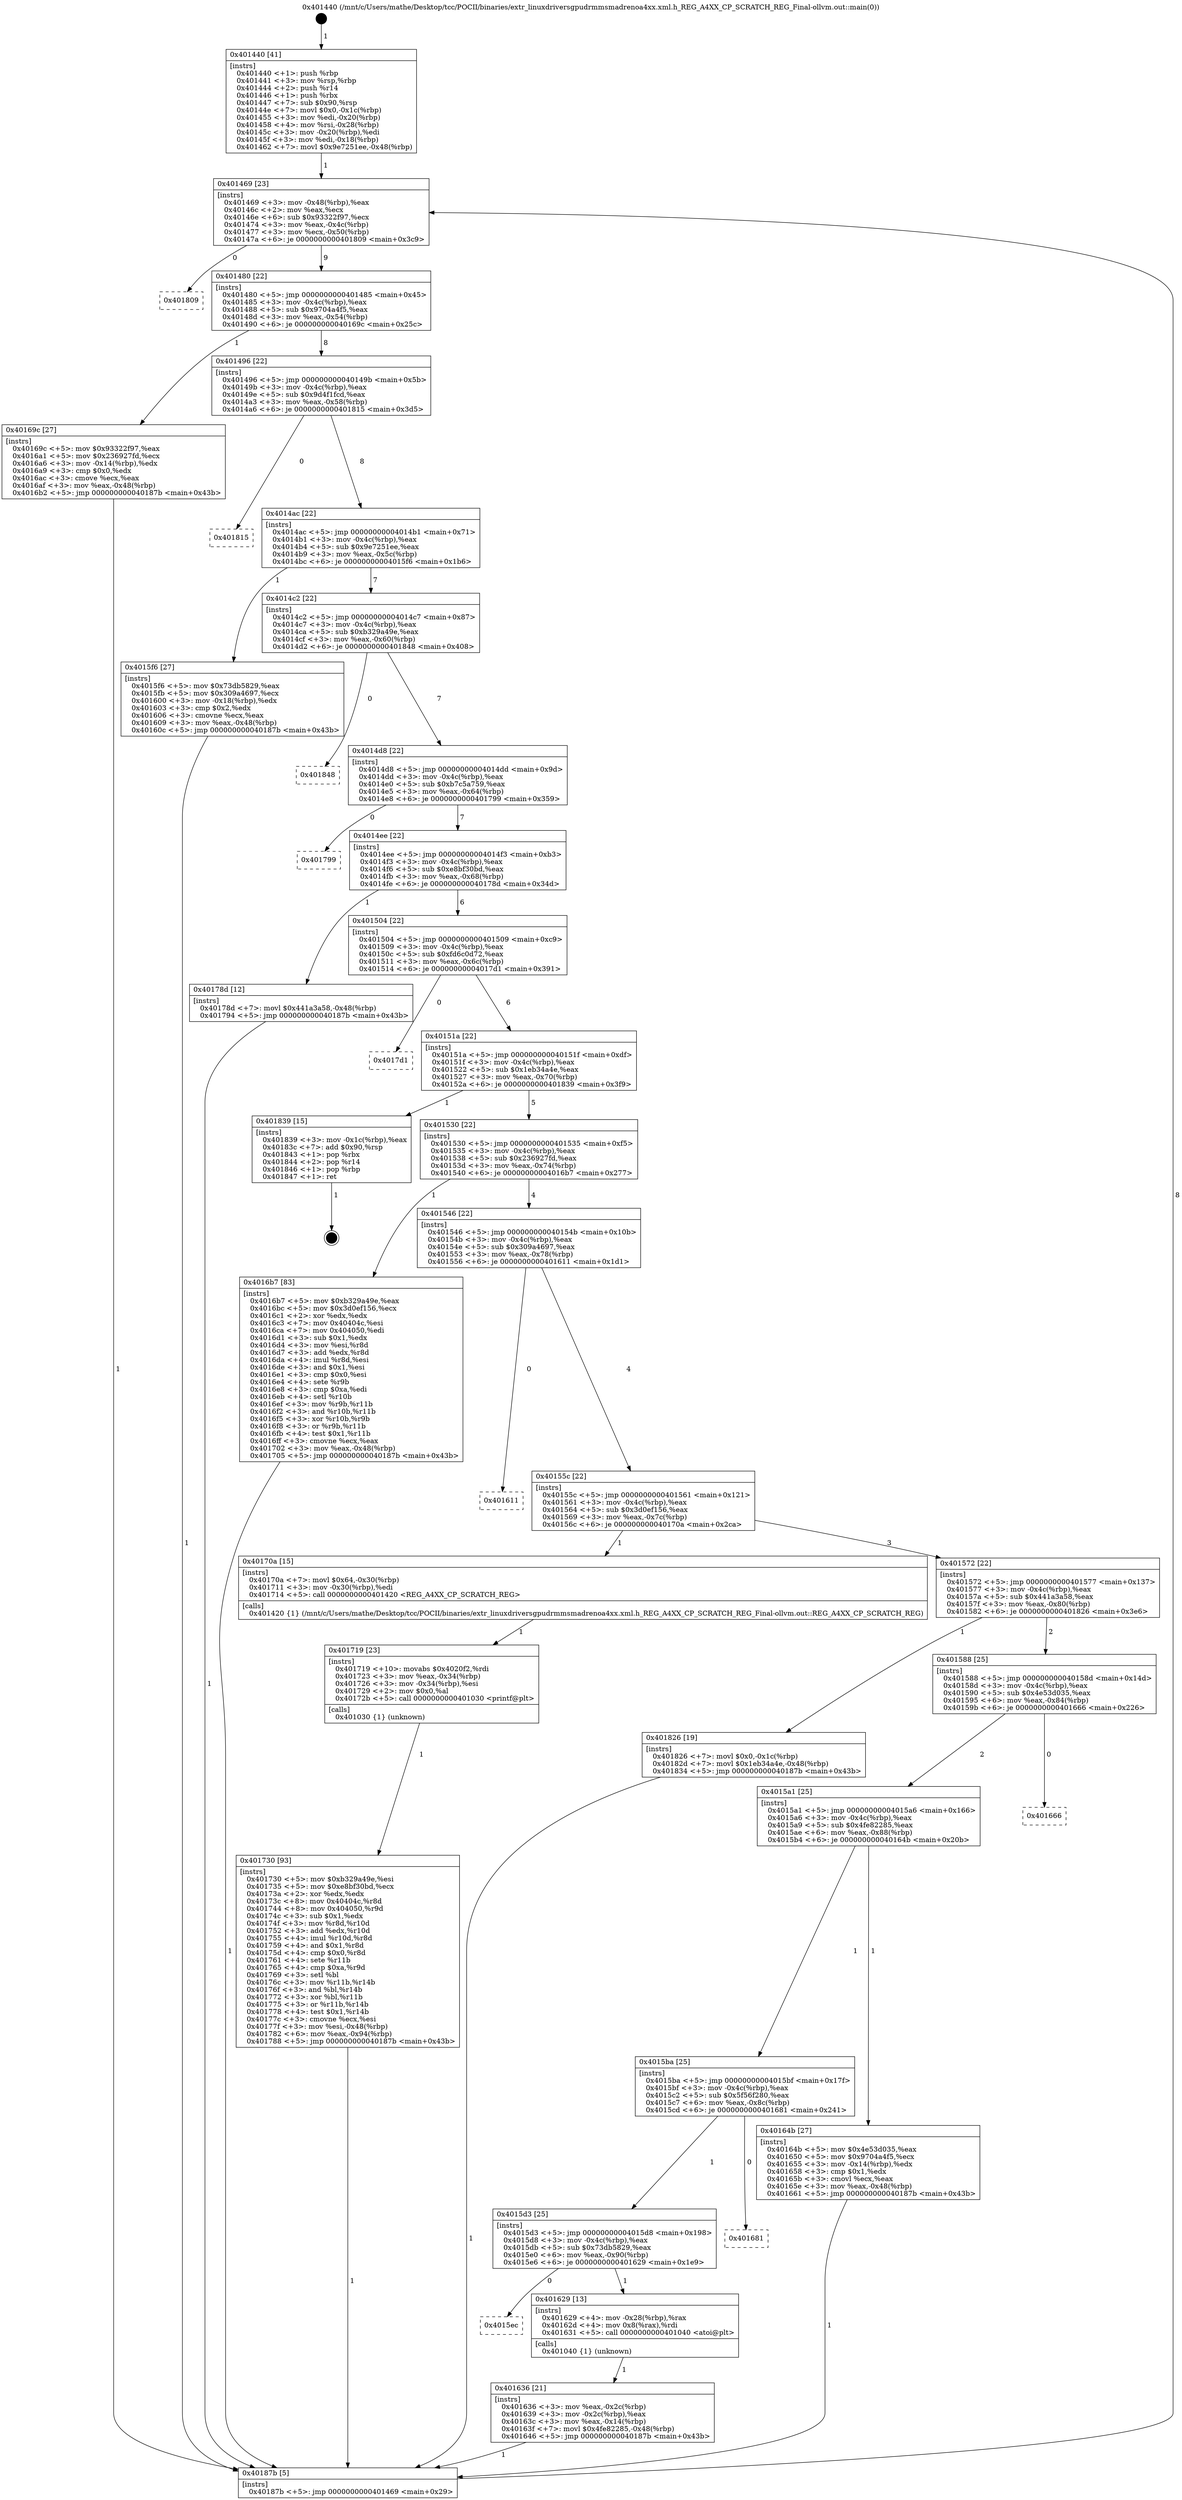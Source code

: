 digraph "0x401440" {
  label = "0x401440 (/mnt/c/Users/mathe/Desktop/tcc/POCII/binaries/extr_linuxdriversgpudrmmsmadrenoa4xx.xml.h_REG_A4XX_CP_SCRATCH_REG_Final-ollvm.out::main(0))"
  labelloc = "t"
  node[shape=record]

  Entry [label="",width=0.3,height=0.3,shape=circle,fillcolor=black,style=filled]
  "0x401469" [label="{
     0x401469 [23]\l
     | [instrs]\l
     &nbsp;&nbsp;0x401469 \<+3\>: mov -0x48(%rbp),%eax\l
     &nbsp;&nbsp;0x40146c \<+2\>: mov %eax,%ecx\l
     &nbsp;&nbsp;0x40146e \<+6\>: sub $0x93322f97,%ecx\l
     &nbsp;&nbsp;0x401474 \<+3\>: mov %eax,-0x4c(%rbp)\l
     &nbsp;&nbsp;0x401477 \<+3\>: mov %ecx,-0x50(%rbp)\l
     &nbsp;&nbsp;0x40147a \<+6\>: je 0000000000401809 \<main+0x3c9\>\l
  }"]
  "0x401809" [label="{
     0x401809\l
  }", style=dashed]
  "0x401480" [label="{
     0x401480 [22]\l
     | [instrs]\l
     &nbsp;&nbsp;0x401480 \<+5\>: jmp 0000000000401485 \<main+0x45\>\l
     &nbsp;&nbsp;0x401485 \<+3\>: mov -0x4c(%rbp),%eax\l
     &nbsp;&nbsp;0x401488 \<+5\>: sub $0x9704a4f5,%eax\l
     &nbsp;&nbsp;0x40148d \<+3\>: mov %eax,-0x54(%rbp)\l
     &nbsp;&nbsp;0x401490 \<+6\>: je 000000000040169c \<main+0x25c\>\l
  }"]
  Exit [label="",width=0.3,height=0.3,shape=circle,fillcolor=black,style=filled,peripheries=2]
  "0x40169c" [label="{
     0x40169c [27]\l
     | [instrs]\l
     &nbsp;&nbsp;0x40169c \<+5\>: mov $0x93322f97,%eax\l
     &nbsp;&nbsp;0x4016a1 \<+5\>: mov $0x236927fd,%ecx\l
     &nbsp;&nbsp;0x4016a6 \<+3\>: mov -0x14(%rbp),%edx\l
     &nbsp;&nbsp;0x4016a9 \<+3\>: cmp $0x0,%edx\l
     &nbsp;&nbsp;0x4016ac \<+3\>: cmove %ecx,%eax\l
     &nbsp;&nbsp;0x4016af \<+3\>: mov %eax,-0x48(%rbp)\l
     &nbsp;&nbsp;0x4016b2 \<+5\>: jmp 000000000040187b \<main+0x43b\>\l
  }"]
  "0x401496" [label="{
     0x401496 [22]\l
     | [instrs]\l
     &nbsp;&nbsp;0x401496 \<+5\>: jmp 000000000040149b \<main+0x5b\>\l
     &nbsp;&nbsp;0x40149b \<+3\>: mov -0x4c(%rbp),%eax\l
     &nbsp;&nbsp;0x40149e \<+5\>: sub $0x9d4f1fcd,%eax\l
     &nbsp;&nbsp;0x4014a3 \<+3\>: mov %eax,-0x58(%rbp)\l
     &nbsp;&nbsp;0x4014a6 \<+6\>: je 0000000000401815 \<main+0x3d5\>\l
  }"]
  "0x401730" [label="{
     0x401730 [93]\l
     | [instrs]\l
     &nbsp;&nbsp;0x401730 \<+5\>: mov $0xb329a49e,%esi\l
     &nbsp;&nbsp;0x401735 \<+5\>: mov $0xe8bf30bd,%ecx\l
     &nbsp;&nbsp;0x40173a \<+2\>: xor %edx,%edx\l
     &nbsp;&nbsp;0x40173c \<+8\>: mov 0x40404c,%r8d\l
     &nbsp;&nbsp;0x401744 \<+8\>: mov 0x404050,%r9d\l
     &nbsp;&nbsp;0x40174c \<+3\>: sub $0x1,%edx\l
     &nbsp;&nbsp;0x40174f \<+3\>: mov %r8d,%r10d\l
     &nbsp;&nbsp;0x401752 \<+3\>: add %edx,%r10d\l
     &nbsp;&nbsp;0x401755 \<+4\>: imul %r10d,%r8d\l
     &nbsp;&nbsp;0x401759 \<+4\>: and $0x1,%r8d\l
     &nbsp;&nbsp;0x40175d \<+4\>: cmp $0x0,%r8d\l
     &nbsp;&nbsp;0x401761 \<+4\>: sete %r11b\l
     &nbsp;&nbsp;0x401765 \<+4\>: cmp $0xa,%r9d\l
     &nbsp;&nbsp;0x401769 \<+3\>: setl %bl\l
     &nbsp;&nbsp;0x40176c \<+3\>: mov %r11b,%r14b\l
     &nbsp;&nbsp;0x40176f \<+3\>: and %bl,%r14b\l
     &nbsp;&nbsp;0x401772 \<+3\>: xor %bl,%r11b\l
     &nbsp;&nbsp;0x401775 \<+3\>: or %r11b,%r14b\l
     &nbsp;&nbsp;0x401778 \<+4\>: test $0x1,%r14b\l
     &nbsp;&nbsp;0x40177c \<+3\>: cmovne %ecx,%esi\l
     &nbsp;&nbsp;0x40177f \<+3\>: mov %esi,-0x48(%rbp)\l
     &nbsp;&nbsp;0x401782 \<+6\>: mov %eax,-0x94(%rbp)\l
     &nbsp;&nbsp;0x401788 \<+5\>: jmp 000000000040187b \<main+0x43b\>\l
  }"]
  "0x401815" [label="{
     0x401815\l
  }", style=dashed]
  "0x4014ac" [label="{
     0x4014ac [22]\l
     | [instrs]\l
     &nbsp;&nbsp;0x4014ac \<+5\>: jmp 00000000004014b1 \<main+0x71\>\l
     &nbsp;&nbsp;0x4014b1 \<+3\>: mov -0x4c(%rbp),%eax\l
     &nbsp;&nbsp;0x4014b4 \<+5\>: sub $0x9e7251ee,%eax\l
     &nbsp;&nbsp;0x4014b9 \<+3\>: mov %eax,-0x5c(%rbp)\l
     &nbsp;&nbsp;0x4014bc \<+6\>: je 00000000004015f6 \<main+0x1b6\>\l
  }"]
  "0x401719" [label="{
     0x401719 [23]\l
     | [instrs]\l
     &nbsp;&nbsp;0x401719 \<+10\>: movabs $0x4020f2,%rdi\l
     &nbsp;&nbsp;0x401723 \<+3\>: mov %eax,-0x34(%rbp)\l
     &nbsp;&nbsp;0x401726 \<+3\>: mov -0x34(%rbp),%esi\l
     &nbsp;&nbsp;0x401729 \<+2\>: mov $0x0,%al\l
     &nbsp;&nbsp;0x40172b \<+5\>: call 0000000000401030 \<printf@plt\>\l
     | [calls]\l
     &nbsp;&nbsp;0x401030 \{1\} (unknown)\l
  }"]
  "0x4015f6" [label="{
     0x4015f6 [27]\l
     | [instrs]\l
     &nbsp;&nbsp;0x4015f6 \<+5\>: mov $0x73db5829,%eax\l
     &nbsp;&nbsp;0x4015fb \<+5\>: mov $0x309a4697,%ecx\l
     &nbsp;&nbsp;0x401600 \<+3\>: mov -0x18(%rbp),%edx\l
     &nbsp;&nbsp;0x401603 \<+3\>: cmp $0x2,%edx\l
     &nbsp;&nbsp;0x401606 \<+3\>: cmovne %ecx,%eax\l
     &nbsp;&nbsp;0x401609 \<+3\>: mov %eax,-0x48(%rbp)\l
     &nbsp;&nbsp;0x40160c \<+5\>: jmp 000000000040187b \<main+0x43b\>\l
  }"]
  "0x4014c2" [label="{
     0x4014c2 [22]\l
     | [instrs]\l
     &nbsp;&nbsp;0x4014c2 \<+5\>: jmp 00000000004014c7 \<main+0x87\>\l
     &nbsp;&nbsp;0x4014c7 \<+3\>: mov -0x4c(%rbp),%eax\l
     &nbsp;&nbsp;0x4014ca \<+5\>: sub $0xb329a49e,%eax\l
     &nbsp;&nbsp;0x4014cf \<+3\>: mov %eax,-0x60(%rbp)\l
     &nbsp;&nbsp;0x4014d2 \<+6\>: je 0000000000401848 \<main+0x408\>\l
  }"]
  "0x40187b" [label="{
     0x40187b [5]\l
     | [instrs]\l
     &nbsp;&nbsp;0x40187b \<+5\>: jmp 0000000000401469 \<main+0x29\>\l
  }"]
  "0x401440" [label="{
     0x401440 [41]\l
     | [instrs]\l
     &nbsp;&nbsp;0x401440 \<+1\>: push %rbp\l
     &nbsp;&nbsp;0x401441 \<+3\>: mov %rsp,%rbp\l
     &nbsp;&nbsp;0x401444 \<+2\>: push %r14\l
     &nbsp;&nbsp;0x401446 \<+1\>: push %rbx\l
     &nbsp;&nbsp;0x401447 \<+7\>: sub $0x90,%rsp\l
     &nbsp;&nbsp;0x40144e \<+7\>: movl $0x0,-0x1c(%rbp)\l
     &nbsp;&nbsp;0x401455 \<+3\>: mov %edi,-0x20(%rbp)\l
     &nbsp;&nbsp;0x401458 \<+4\>: mov %rsi,-0x28(%rbp)\l
     &nbsp;&nbsp;0x40145c \<+3\>: mov -0x20(%rbp),%edi\l
     &nbsp;&nbsp;0x40145f \<+3\>: mov %edi,-0x18(%rbp)\l
     &nbsp;&nbsp;0x401462 \<+7\>: movl $0x9e7251ee,-0x48(%rbp)\l
  }"]
  "0x401636" [label="{
     0x401636 [21]\l
     | [instrs]\l
     &nbsp;&nbsp;0x401636 \<+3\>: mov %eax,-0x2c(%rbp)\l
     &nbsp;&nbsp;0x401639 \<+3\>: mov -0x2c(%rbp),%eax\l
     &nbsp;&nbsp;0x40163c \<+3\>: mov %eax,-0x14(%rbp)\l
     &nbsp;&nbsp;0x40163f \<+7\>: movl $0x4fe82285,-0x48(%rbp)\l
     &nbsp;&nbsp;0x401646 \<+5\>: jmp 000000000040187b \<main+0x43b\>\l
  }"]
  "0x401848" [label="{
     0x401848\l
  }", style=dashed]
  "0x4014d8" [label="{
     0x4014d8 [22]\l
     | [instrs]\l
     &nbsp;&nbsp;0x4014d8 \<+5\>: jmp 00000000004014dd \<main+0x9d\>\l
     &nbsp;&nbsp;0x4014dd \<+3\>: mov -0x4c(%rbp),%eax\l
     &nbsp;&nbsp;0x4014e0 \<+5\>: sub $0xb7c5a759,%eax\l
     &nbsp;&nbsp;0x4014e5 \<+3\>: mov %eax,-0x64(%rbp)\l
     &nbsp;&nbsp;0x4014e8 \<+6\>: je 0000000000401799 \<main+0x359\>\l
  }"]
  "0x4015ec" [label="{
     0x4015ec\l
  }", style=dashed]
  "0x401799" [label="{
     0x401799\l
  }", style=dashed]
  "0x4014ee" [label="{
     0x4014ee [22]\l
     | [instrs]\l
     &nbsp;&nbsp;0x4014ee \<+5\>: jmp 00000000004014f3 \<main+0xb3\>\l
     &nbsp;&nbsp;0x4014f3 \<+3\>: mov -0x4c(%rbp),%eax\l
     &nbsp;&nbsp;0x4014f6 \<+5\>: sub $0xe8bf30bd,%eax\l
     &nbsp;&nbsp;0x4014fb \<+3\>: mov %eax,-0x68(%rbp)\l
     &nbsp;&nbsp;0x4014fe \<+6\>: je 000000000040178d \<main+0x34d\>\l
  }"]
  "0x401629" [label="{
     0x401629 [13]\l
     | [instrs]\l
     &nbsp;&nbsp;0x401629 \<+4\>: mov -0x28(%rbp),%rax\l
     &nbsp;&nbsp;0x40162d \<+4\>: mov 0x8(%rax),%rdi\l
     &nbsp;&nbsp;0x401631 \<+5\>: call 0000000000401040 \<atoi@plt\>\l
     | [calls]\l
     &nbsp;&nbsp;0x401040 \{1\} (unknown)\l
  }"]
  "0x40178d" [label="{
     0x40178d [12]\l
     | [instrs]\l
     &nbsp;&nbsp;0x40178d \<+7\>: movl $0x441a3a58,-0x48(%rbp)\l
     &nbsp;&nbsp;0x401794 \<+5\>: jmp 000000000040187b \<main+0x43b\>\l
  }"]
  "0x401504" [label="{
     0x401504 [22]\l
     | [instrs]\l
     &nbsp;&nbsp;0x401504 \<+5\>: jmp 0000000000401509 \<main+0xc9\>\l
     &nbsp;&nbsp;0x401509 \<+3\>: mov -0x4c(%rbp),%eax\l
     &nbsp;&nbsp;0x40150c \<+5\>: sub $0xfd6c0d72,%eax\l
     &nbsp;&nbsp;0x401511 \<+3\>: mov %eax,-0x6c(%rbp)\l
     &nbsp;&nbsp;0x401514 \<+6\>: je 00000000004017d1 \<main+0x391\>\l
  }"]
  "0x4015d3" [label="{
     0x4015d3 [25]\l
     | [instrs]\l
     &nbsp;&nbsp;0x4015d3 \<+5\>: jmp 00000000004015d8 \<main+0x198\>\l
     &nbsp;&nbsp;0x4015d8 \<+3\>: mov -0x4c(%rbp),%eax\l
     &nbsp;&nbsp;0x4015db \<+5\>: sub $0x73db5829,%eax\l
     &nbsp;&nbsp;0x4015e0 \<+6\>: mov %eax,-0x90(%rbp)\l
     &nbsp;&nbsp;0x4015e6 \<+6\>: je 0000000000401629 \<main+0x1e9\>\l
  }"]
  "0x4017d1" [label="{
     0x4017d1\l
  }", style=dashed]
  "0x40151a" [label="{
     0x40151a [22]\l
     | [instrs]\l
     &nbsp;&nbsp;0x40151a \<+5\>: jmp 000000000040151f \<main+0xdf\>\l
     &nbsp;&nbsp;0x40151f \<+3\>: mov -0x4c(%rbp),%eax\l
     &nbsp;&nbsp;0x401522 \<+5\>: sub $0x1eb34a4e,%eax\l
     &nbsp;&nbsp;0x401527 \<+3\>: mov %eax,-0x70(%rbp)\l
     &nbsp;&nbsp;0x40152a \<+6\>: je 0000000000401839 \<main+0x3f9\>\l
  }"]
  "0x401681" [label="{
     0x401681\l
  }", style=dashed]
  "0x401839" [label="{
     0x401839 [15]\l
     | [instrs]\l
     &nbsp;&nbsp;0x401839 \<+3\>: mov -0x1c(%rbp),%eax\l
     &nbsp;&nbsp;0x40183c \<+7\>: add $0x90,%rsp\l
     &nbsp;&nbsp;0x401843 \<+1\>: pop %rbx\l
     &nbsp;&nbsp;0x401844 \<+2\>: pop %r14\l
     &nbsp;&nbsp;0x401846 \<+1\>: pop %rbp\l
     &nbsp;&nbsp;0x401847 \<+1\>: ret\l
  }"]
  "0x401530" [label="{
     0x401530 [22]\l
     | [instrs]\l
     &nbsp;&nbsp;0x401530 \<+5\>: jmp 0000000000401535 \<main+0xf5\>\l
     &nbsp;&nbsp;0x401535 \<+3\>: mov -0x4c(%rbp),%eax\l
     &nbsp;&nbsp;0x401538 \<+5\>: sub $0x236927fd,%eax\l
     &nbsp;&nbsp;0x40153d \<+3\>: mov %eax,-0x74(%rbp)\l
     &nbsp;&nbsp;0x401540 \<+6\>: je 00000000004016b7 \<main+0x277\>\l
  }"]
  "0x4015ba" [label="{
     0x4015ba [25]\l
     | [instrs]\l
     &nbsp;&nbsp;0x4015ba \<+5\>: jmp 00000000004015bf \<main+0x17f\>\l
     &nbsp;&nbsp;0x4015bf \<+3\>: mov -0x4c(%rbp),%eax\l
     &nbsp;&nbsp;0x4015c2 \<+5\>: sub $0x5f56f280,%eax\l
     &nbsp;&nbsp;0x4015c7 \<+6\>: mov %eax,-0x8c(%rbp)\l
     &nbsp;&nbsp;0x4015cd \<+6\>: je 0000000000401681 \<main+0x241\>\l
  }"]
  "0x4016b7" [label="{
     0x4016b7 [83]\l
     | [instrs]\l
     &nbsp;&nbsp;0x4016b7 \<+5\>: mov $0xb329a49e,%eax\l
     &nbsp;&nbsp;0x4016bc \<+5\>: mov $0x3d0ef156,%ecx\l
     &nbsp;&nbsp;0x4016c1 \<+2\>: xor %edx,%edx\l
     &nbsp;&nbsp;0x4016c3 \<+7\>: mov 0x40404c,%esi\l
     &nbsp;&nbsp;0x4016ca \<+7\>: mov 0x404050,%edi\l
     &nbsp;&nbsp;0x4016d1 \<+3\>: sub $0x1,%edx\l
     &nbsp;&nbsp;0x4016d4 \<+3\>: mov %esi,%r8d\l
     &nbsp;&nbsp;0x4016d7 \<+3\>: add %edx,%r8d\l
     &nbsp;&nbsp;0x4016da \<+4\>: imul %r8d,%esi\l
     &nbsp;&nbsp;0x4016de \<+3\>: and $0x1,%esi\l
     &nbsp;&nbsp;0x4016e1 \<+3\>: cmp $0x0,%esi\l
     &nbsp;&nbsp;0x4016e4 \<+4\>: sete %r9b\l
     &nbsp;&nbsp;0x4016e8 \<+3\>: cmp $0xa,%edi\l
     &nbsp;&nbsp;0x4016eb \<+4\>: setl %r10b\l
     &nbsp;&nbsp;0x4016ef \<+3\>: mov %r9b,%r11b\l
     &nbsp;&nbsp;0x4016f2 \<+3\>: and %r10b,%r11b\l
     &nbsp;&nbsp;0x4016f5 \<+3\>: xor %r10b,%r9b\l
     &nbsp;&nbsp;0x4016f8 \<+3\>: or %r9b,%r11b\l
     &nbsp;&nbsp;0x4016fb \<+4\>: test $0x1,%r11b\l
     &nbsp;&nbsp;0x4016ff \<+3\>: cmovne %ecx,%eax\l
     &nbsp;&nbsp;0x401702 \<+3\>: mov %eax,-0x48(%rbp)\l
     &nbsp;&nbsp;0x401705 \<+5\>: jmp 000000000040187b \<main+0x43b\>\l
  }"]
  "0x401546" [label="{
     0x401546 [22]\l
     | [instrs]\l
     &nbsp;&nbsp;0x401546 \<+5\>: jmp 000000000040154b \<main+0x10b\>\l
     &nbsp;&nbsp;0x40154b \<+3\>: mov -0x4c(%rbp),%eax\l
     &nbsp;&nbsp;0x40154e \<+5\>: sub $0x309a4697,%eax\l
     &nbsp;&nbsp;0x401553 \<+3\>: mov %eax,-0x78(%rbp)\l
     &nbsp;&nbsp;0x401556 \<+6\>: je 0000000000401611 \<main+0x1d1\>\l
  }"]
  "0x40164b" [label="{
     0x40164b [27]\l
     | [instrs]\l
     &nbsp;&nbsp;0x40164b \<+5\>: mov $0x4e53d035,%eax\l
     &nbsp;&nbsp;0x401650 \<+5\>: mov $0x9704a4f5,%ecx\l
     &nbsp;&nbsp;0x401655 \<+3\>: mov -0x14(%rbp),%edx\l
     &nbsp;&nbsp;0x401658 \<+3\>: cmp $0x1,%edx\l
     &nbsp;&nbsp;0x40165b \<+3\>: cmovl %ecx,%eax\l
     &nbsp;&nbsp;0x40165e \<+3\>: mov %eax,-0x48(%rbp)\l
     &nbsp;&nbsp;0x401661 \<+5\>: jmp 000000000040187b \<main+0x43b\>\l
  }"]
  "0x401611" [label="{
     0x401611\l
  }", style=dashed]
  "0x40155c" [label="{
     0x40155c [22]\l
     | [instrs]\l
     &nbsp;&nbsp;0x40155c \<+5\>: jmp 0000000000401561 \<main+0x121\>\l
     &nbsp;&nbsp;0x401561 \<+3\>: mov -0x4c(%rbp),%eax\l
     &nbsp;&nbsp;0x401564 \<+5\>: sub $0x3d0ef156,%eax\l
     &nbsp;&nbsp;0x401569 \<+3\>: mov %eax,-0x7c(%rbp)\l
     &nbsp;&nbsp;0x40156c \<+6\>: je 000000000040170a \<main+0x2ca\>\l
  }"]
  "0x4015a1" [label="{
     0x4015a1 [25]\l
     | [instrs]\l
     &nbsp;&nbsp;0x4015a1 \<+5\>: jmp 00000000004015a6 \<main+0x166\>\l
     &nbsp;&nbsp;0x4015a6 \<+3\>: mov -0x4c(%rbp),%eax\l
     &nbsp;&nbsp;0x4015a9 \<+5\>: sub $0x4fe82285,%eax\l
     &nbsp;&nbsp;0x4015ae \<+6\>: mov %eax,-0x88(%rbp)\l
     &nbsp;&nbsp;0x4015b4 \<+6\>: je 000000000040164b \<main+0x20b\>\l
  }"]
  "0x40170a" [label="{
     0x40170a [15]\l
     | [instrs]\l
     &nbsp;&nbsp;0x40170a \<+7\>: movl $0x64,-0x30(%rbp)\l
     &nbsp;&nbsp;0x401711 \<+3\>: mov -0x30(%rbp),%edi\l
     &nbsp;&nbsp;0x401714 \<+5\>: call 0000000000401420 \<REG_A4XX_CP_SCRATCH_REG\>\l
     | [calls]\l
     &nbsp;&nbsp;0x401420 \{1\} (/mnt/c/Users/mathe/Desktop/tcc/POCII/binaries/extr_linuxdriversgpudrmmsmadrenoa4xx.xml.h_REG_A4XX_CP_SCRATCH_REG_Final-ollvm.out::REG_A4XX_CP_SCRATCH_REG)\l
  }"]
  "0x401572" [label="{
     0x401572 [22]\l
     | [instrs]\l
     &nbsp;&nbsp;0x401572 \<+5\>: jmp 0000000000401577 \<main+0x137\>\l
     &nbsp;&nbsp;0x401577 \<+3\>: mov -0x4c(%rbp),%eax\l
     &nbsp;&nbsp;0x40157a \<+5\>: sub $0x441a3a58,%eax\l
     &nbsp;&nbsp;0x40157f \<+3\>: mov %eax,-0x80(%rbp)\l
     &nbsp;&nbsp;0x401582 \<+6\>: je 0000000000401826 \<main+0x3e6\>\l
  }"]
  "0x401666" [label="{
     0x401666\l
  }", style=dashed]
  "0x401826" [label="{
     0x401826 [19]\l
     | [instrs]\l
     &nbsp;&nbsp;0x401826 \<+7\>: movl $0x0,-0x1c(%rbp)\l
     &nbsp;&nbsp;0x40182d \<+7\>: movl $0x1eb34a4e,-0x48(%rbp)\l
     &nbsp;&nbsp;0x401834 \<+5\>: jmp 000000000040187b \<main+0x43b\>\l
  }"]
  "0x401588" [label="{
     0x401588 [25]\l
     | [instrs]\l
     &nbsp;&nbsp;0x401588 \<+5\>: jmp 000000000040158d \<main+0x14d\>\l
     &nbsp;&nbsp;0x40158d \<+3\>: mov -0x4c(%rbp),%eax\l
     &nbsp;&nbsp;0x401590 \<+5\>: sub $0x4e53d035,%eax\l
     &nbsp;&nbsp;0x401595 \<+6\>: mov %eax,-0x84(%rbp)\l
     &nbsp;&nbsp;0x40159b \<+6\>: je 0000000000401666 \<main+0x226\>\l
  }"]
  Entry -> "0x401440" [label=" 1"]
  "0x401469" -> "0x401809" [label=" 0"]
  "0x401469" -> "0x401480" [label=" 9"]
  "0x401839" -> Exit [label=" 1"]
  "0x401480" -> "0x40169c" [label=" 1"]
  "0x401480" -> "0x401496" [label=" 8"]
  "0x401826" -> "0x40187b" [label=" 1"]
  "0x401496" -> "0x401815" [label=" 0"]
  "0x401496" -> "0x4014ac" [label=" 8"]
  "0x40178d" -> "0x40187b" [label=" 1"]
  "0x4014ac" -> "0x4015f6" [label=" 1"]
  "0x4014ac" -> "0x4014c2" [label=" 7"]
  "0x4015f6" -> "0x40187b" [label=" 1"]
  "0x401440" -> "0x401469" [label=" 1"]
  "0x40187b" -> "0x401469" [label=" 8"]
  "0x401730" -> "0x40187b" [label=" 1"]
  "0x4014c2" -> "0x401848" [label=" 0"]
  "0x4014c2" -> "0x4014d8" [label=" 7"]
  "0x401719" -> "0x401730" [label=" 1"]
  "0x4014d8" -> "0x401799" [label=" 0"]
  "0x4014d8" -> "0x4014ee" [label=" 7"]
  "0x40170a" -> "0x401719" [label=" 1"]
  "0x4014ee" -> "0x40178d" [label=" 1"]
  "0x4014ee" -> "0x401504" [label=" 6"]
  "0x4016b7" -> "0x40187b" [label=" 1"]
  "0x401504" -> "0x4017d1" [label=" 0"]
  "0x401504" -> "0x40151a" [label=" 6"]
  "0x40164b" -> "0x40187b" [label=" 1"]
  "0x40151a" -> "0x401839" [label=" 1"]
  "0x40151a" -> "0x401530" [label=" 5"]
  "0x401636" -> "0x40187b" [label=" 1"]
  "0x401530" -> "0x4016b7" [label=" 1"]
  "0x401530" -> "0x401546" [label=" 4"]
  "0x4015d3" -> "0x4015ec" [label=" 0"]
  "0x401546" -> "0x401611" [label=" 0"]
  "0x401546" -> "0x40155c" [label=" 4"]
  "0x4015d3" -> "0x401629" [label=" 1"]
  "0x40155c" -> "0x40170a" [label=" 1"]
  "0x40155c" -> "0x401572" [label=" 3"]
  "0x4015ba" -> "0x4015d3" [label=" 1"]
  "0x401572" -> "0x401826" [label=" 1"]
  "0x401572" -> "0x401588" [label=" 2"]
  "0x4015ba" -> "0x401681" [label=" 0"]
  "0x401588" -> "0x401666" [label=" 0"]
  "0x401588" -> "0x4015a1" [label=" 2"]
  "0x40169c" -> "0x40187b" [label=" 1"]
  "0x4015a1" -> "0x40164b" [label=" 1"]
  "0x4015a1" -> "0x4015ba" [label=" 1"]
  "0x401629" -> "0x401636" [label=" 1"]
}
